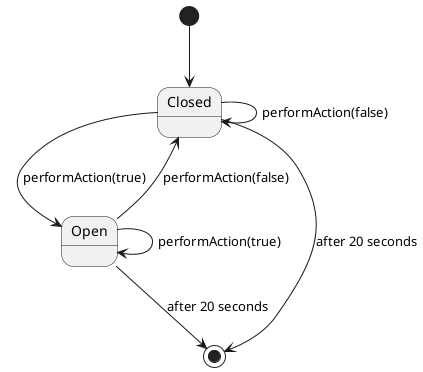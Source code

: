 @startuml
[*] --> Closed
Closed --> Open: performAction(true)
Open --> Closed: performAction(false)
Closed --> Closed: performAction(false)
Open --> Open: performAction(true)
Open --> [*]: after 20 seconds
Closed --> [*]: after 20 seconds
@enduml
